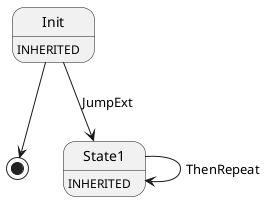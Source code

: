 @startuml
Init : INHERITED
Init --> [*]
Init --> State1 : JumpExt
State1 : INHERITED
State1 --> State1 : ThenRepeat
@enduml
